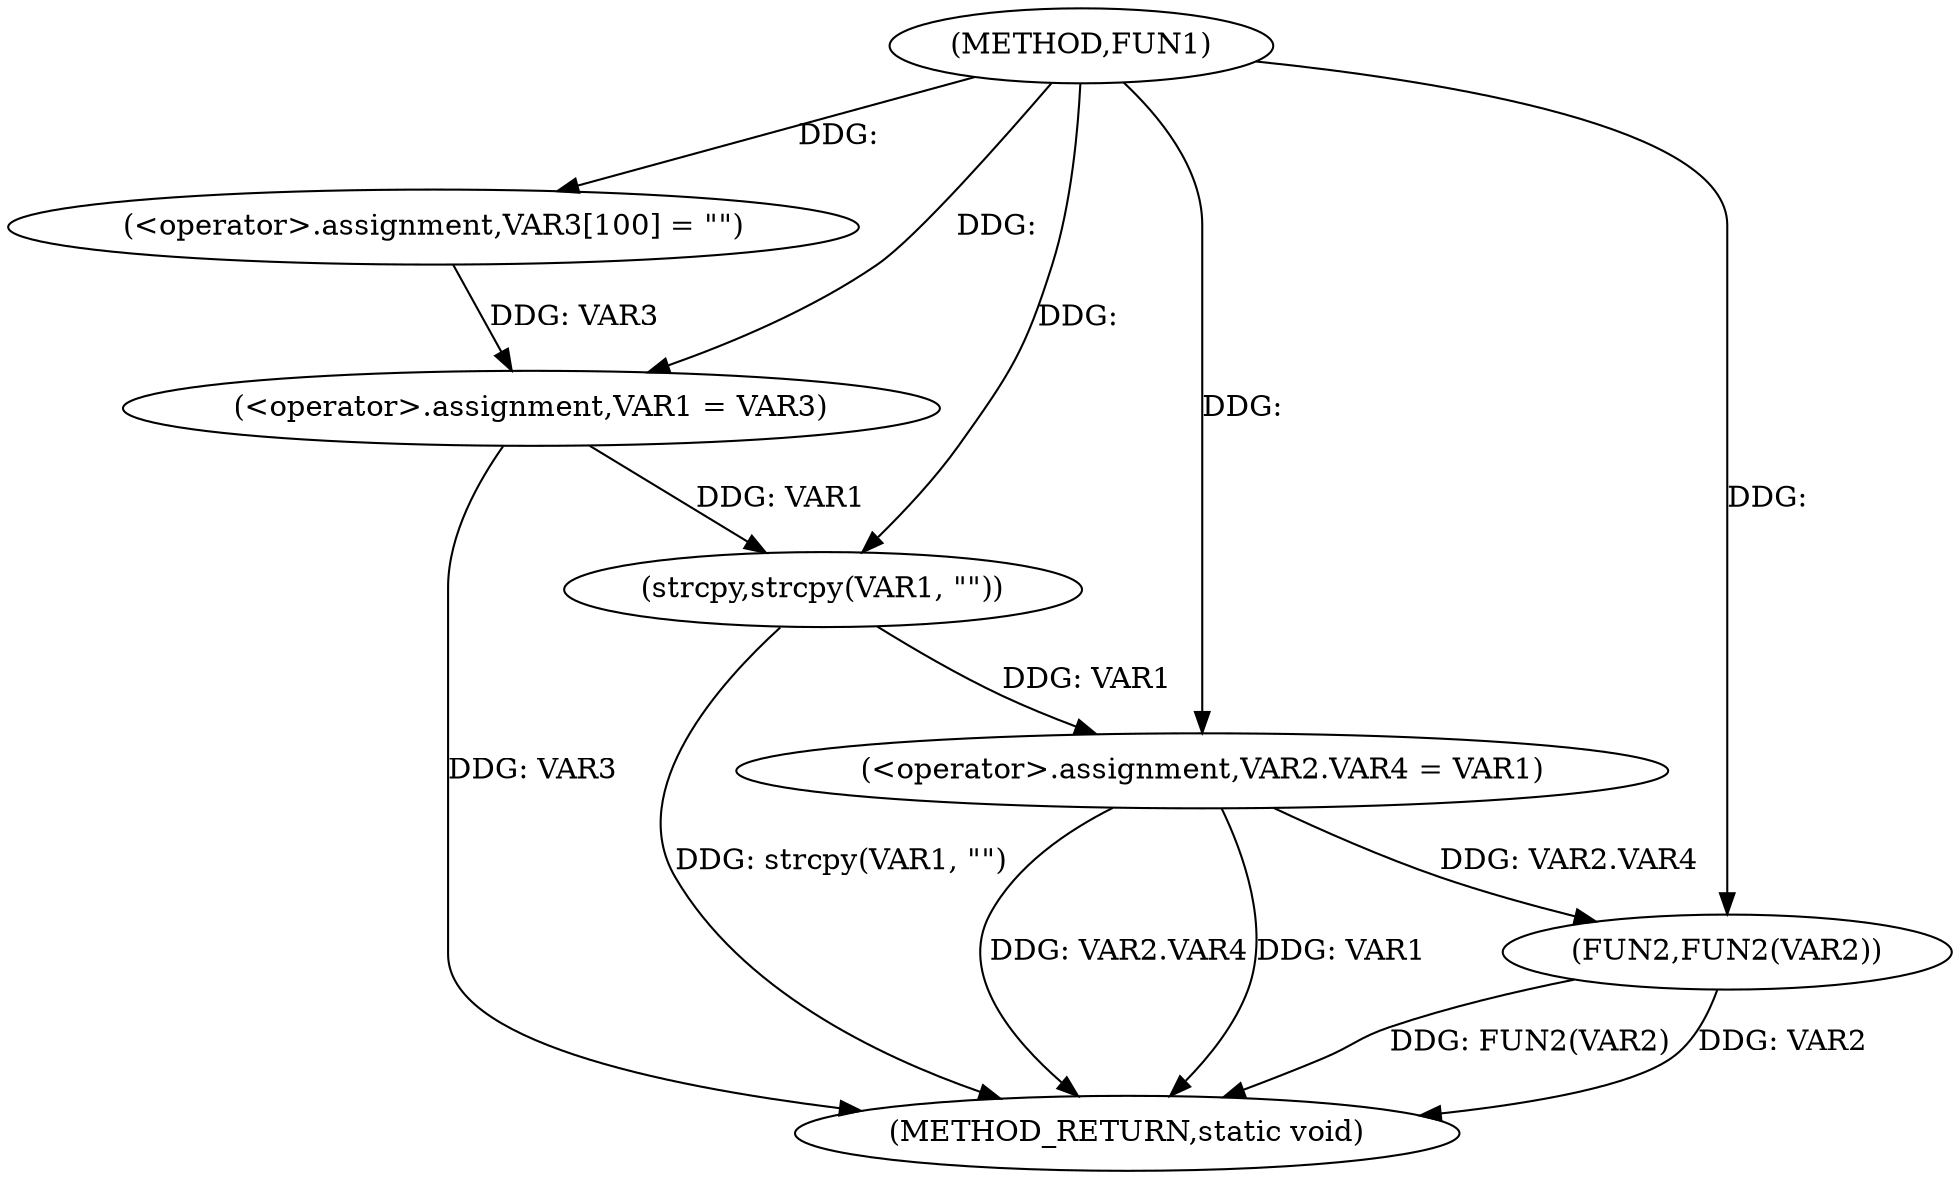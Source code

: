 digraph FUN1 {  
"1000100" [label = "(METHOD,FUN1)" ]
"1000121" [label = "(METHOD_RETURN,static void)" ]
"1000105" [label = "(<operator>.assignment,VAR3[100] = \"\")" ]
"1000108" [label = "(<operator>.assignment,VAR1 = VAR3)" ]
"1000111" [label = "(strcpy,strcpy(VAR1, \"\"))" ]
"1000114" [label = "(<operator>.assignment,VAR2.VAR4 = VAR1)" ]
"1000119" [label = "(FUN2,FUN2(VAR2))" ]
  "1000114" -> "1000121"  [ label = "DDG: VAR2.VAR4"] 
  "1000114" -> "1000121"  [ label = "DDG: VAR1"] 
  "1000119" -> "1000121"  [ label = "DDG: FUN2(VAR2)"] 
  "1000111" -> "1000121"  [ label = "DDG: strcpy(VAR1, \"\")"] 
  "1000108" -> "1000121"  [ label = "DDG: VAR3"] 
  "1000119" -> "1000121"  [ label = "DDG: VAR2"] 
  "1000100" -> "1000105"  [ label = "DDG: "] 
  "1000105" -> "1000108"  [ label = "DDG: VAR3"] 
  "1000100" -> "1000108"  [ label = "DDG: "] 
  "1000108" -> "1000111"  [ label = "DDG: VAR1"] 
  "1000100" -> "1000111"  [ label = "DDG: "] 
  "1000111" -> "1000114"  [ label = "DDG: VAR1"] 
  "1000100" -> "1000114"  [ label = "DDG: "] 
  "1000114" -> "1000119"  [ label = "DDG: VAR2.VAR4"] 
  "1000100" -> "1000119"  [ label = "DDG: "] 
}
